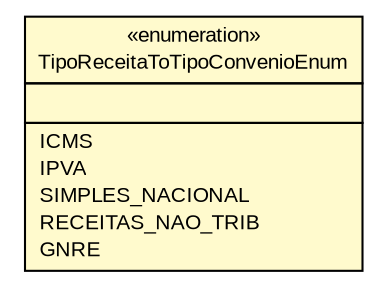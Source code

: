#!/usr/local/bin/dot
#
# Class diagram 
# Generated by UMLGraph version R5_6 (http://www.umlgraph.org/)
#

digraph G {
	edge [fontname="arial",fontsize=10,labelfontname="arial",labelfontsize=10];
	node [fontname="arial",fontsize=10,shape=plaintext];
	nodesep=0.25;
	ranksep=0.5;
	// br.gov.to.sefaz.arr.processamento.converter.str.TipoReceitaToTipoConvenioEnum
	c166185 [label=<<table title="br.gov.to.sefaz.arr.processamento.converter.str.TipoReceitaToTipoConvenioEnum" border="0" cellborder="1" cellspacing="0" cellpadding="2" port="p" bgcolor="lemonChiffon" href="./TipoReceitaToTipoConvenioEnum.html">
		<tr><td><table border="0" cellspacing="0" cellpadding="1">
<tr><td align="center" balign="center"> &#171;enumeration&#187; </td></tr>
<tr><td align="center" balign="center"> TipoReceitaToTipoConvenioEnum </td></tr>
		</table></td></tr>
		<tr><td><table border="0" cellspacing="0" cellpadding="1">
<tr><td align="left" balign="left">  </td></tr>
		</table></td></tr>
		<tr><td><table border="0" cellspacing="0" cellpadding="1">
<tr><td align="left" balign="left"> ICMS </td></tr>
<tr><td align="left" balign="left"> IPVA </td></tr>
<tr><td align="left" balign="left"> SIMPLES_NACIONAL </td></tr>
<tr><td align="left" balign="left"> RECEITAS_NAO_TRIB </td></tr>
<tr><td align="left" balign="left"> GNRE </td></tr>
		</table></td></tr>
		</table>>, URL="./TipoReceitaToTipoConvenioEnum.html", fontname="arial", fontcolor="black", fontsize=10.0];
}

